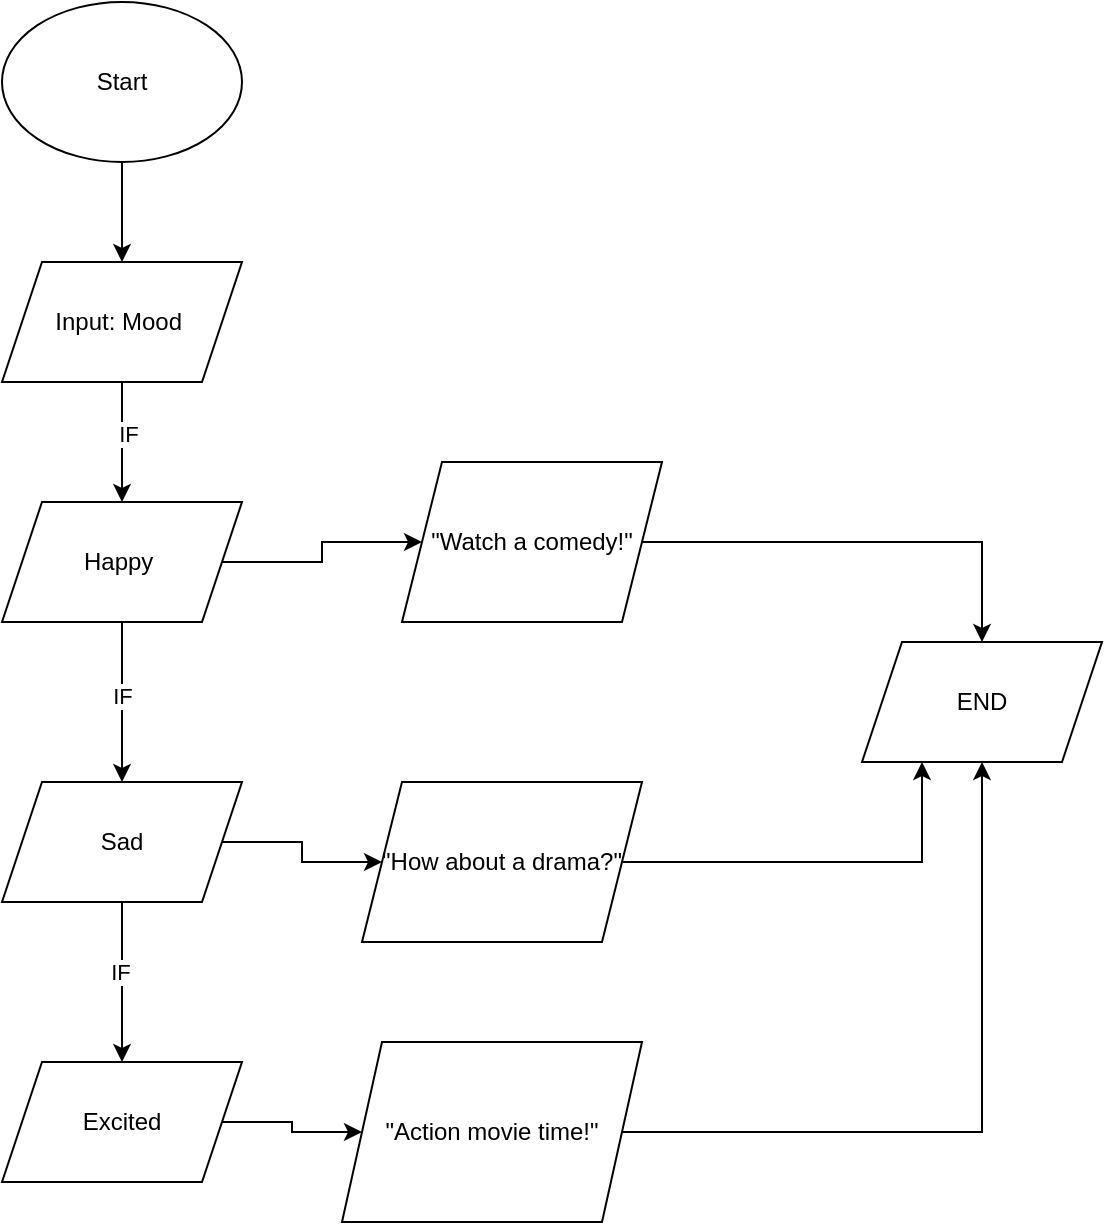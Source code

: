 <mxfile version="24.2.2" type="github" pages="2">
  <diagram name="Page-1" id="N_EurB4zn9OBiNYitLuK">
    <mxGraphModel dx="954" dy="647" grid="1" gridSize="10" guides="1" tooltips="1" connect="1" arrows="1" fold="1" page="1" pageScale="1" pageWidth="850" pageHeight="1100" math="0" shadow="0">
      <root>
        <mxCell id="0" />
        <mxCell id="1" parent="0" />
        <mxCell id="zyyTmE67ITEIO8F51qen-17" style="edgeStyle=orthogonalEdgeStyle;rounded=0;orthogonalLoop=1;jettySize=auto;html=1;exitX=0.5;exitY=1;exitDx=0;exitDy=0;entryX=0.5;entryY=0;entryDx=0;entryDy=0;" edge="1" parent="1" source="zyyTmE67ITEIO8F51qen-1" target="zyyTmE67ITEIO8F51qen-2">
          <mxGeometry relative="1" as="geometry" />
        </mxCell>
        <mxCell id="zyyTmE67ITEIO8F51qen-1" value="Start" style="ellipse;whiteSpace=wrap;html=1;" vertex="1" parent="1">
          <mxGeometry x="220" y="80" width="120" height="80" as="geometry" />
        </mxCell>
        <mxCell id="zyyTmE67ITEIO8F51qen-4" style="edgeStyle=orthogonalEdgeStyle;rounded=0;orthogonalLoop=1;jettySize=auto;html=1;" edge="1" parent="1" source="zyyTmE67ITEIO8F51qen-2" target="zyyTmE67ITEIO8F51qen-3">
          <mxGeometry relative="1" as="geometry" />
        </mxCell>
        <mxCell id="zyyTmE67ITEIO8F51qen-7" value="IF" style="edgeLabel;html=1;align=center;verticalAlign=middle;resizable=0;points=[];" vertex="1" connectable="0" parent="zyyTmE67ITEIO8F51qen-4">
          <mxGeometry x="-0.133" y="3" relative="1" as="geometry">
            <mxPoint as="offset" />
          </mxGeometry>
        </mxCell>
        <mxCell id="zyyTmE67ITEIO8F51qen-2" value="Input: Mood&amp;nbsp;" style="shape=parallelogram;perimeter=parallelogramPerimeter;whiteSpace=wrap;html=1;fixedSize=1;" vertex="1" parent="1">
          <mxGeometry x="220" y="210" width="120" height="60" as="geometry" />
        </mxCell>
        <mxCell id="zyyTmE67ITEIO8F51qen-6" value="" style="edgeStyle=orthogonalEdgeStyle;rounded=0;orthogonalLoop=1;jettySize=auto;html=1;" edge="1" parent="1" source="zyyTmE67ITEIO8F51qen-3" target="zyyTmE67ITEIO8F51qen-5">
          <mxGeometry relative="1" as="geometry" />
        </mxCell>
        <mxCell id="zyyTmE67ITEIO8F51qen-9" value="" style="edgeStyle=orthogonalEdgeStyle;rounded=0;orthogonalLoop=1;jettySize=auto;html=1;" edge="1" parent="1" source="zyyTmE67ITEIO8F51qen-3" target="zyyTmE67ITEIO8F51qen-8">
          <mxGeometry relative="1" as="geometry" />
        </mxCell>
        <mxCell id="zyyTmE67ITEIO8F51qen-10" value="IF" style="edgeLabel;html=1;align=center;verticalAlign=middle;resizable=0;points=[];" vertex="1" connectable="0" parent="zyyTmE67ITEIO8F51qen-9">
          <mxGeometry x="-0.075" relative="1" as="geometry">
            <mxPoint as="offset" />
          </mxGeometry>
        </mxCell>
        <mxCell id="zyyTmE67ITEIO8F51qen-3" value="Happy&amp;nbsp;" style="shape=parallelogram;perimeter=parallelogramPerimeter;whiteSpace=wrap;html=1;fixedSize=1;" vertex="1" parent="1">
          <mxGeometry x="220" y="330" width="120" height="60" as="geometry" />
        </mxCell>
        <mxCell id="zyyTmE67ITEIO8F51qen-20" style="edgeStyle=orthogonalEdgeStyle;rounded=0;orthogonalLoop=1;jettySize=auto;html=1;exitX=1;exitY=0.5;exitDx=0;exitDy=0;" edge="1" parent="1" source="zyyTmE67ITEIO8F51qen-5" target="zyyTmE67ITEIO8F51qen-19">
          <mxGeometry relative="1" as="geometry" />
        </mxCell>
        <mxCell id="zyyTmE67ITEIO8F51qen-5" value="&quot;Watch a comedy!&quot;" style="shape=parallelogram;perimeter=parallelogramPerimeter;whiteSpace=wrap;html=1;fixedSize=1;" vertex="1" parent="1">
          <mxGeometry x="420" y="310" width="130" height="80" as="geometry" />
        </mxCell>
        <mxCell id="zyyTmE67ITEIO8F51qen-12" value="" style="edgeStyle=orthogonalEdgeStyle;rounded=0;orthogonalLoop=1;jettySize=auto;html=1;" edge="1" parent="1" source="zyyTmE67ITEIO8F51qen-8" target="zyyTmE67ITEIO8F51qen-11">
          <mxGeometry relative="1" as="geometry" />
        </mxCell>
        <mxCell id="zyyTmE67ITEIO8F51qen-14" value="" style="edgeStyle=orthogonalEdgeStyle;rounded=0;orthogonalLoop=1;jettySize=auto;html=1;" edge="1" parent="1" source="zyyTmE67ITEIO8F51qen-8" target="zyyTmE67ITEIO8F51qen-13">
          <mxGeometry relative="1" as="geometry" />
        </mxCell>
        <mxCell id="zyyTmE67ITEIO8F51qen-18" value="IF" style="edgeLabel;html=1;align=center;verticalAlign=middle;resizable=0;points=[];" vertex="1" connectable="0" parent="zyyTmE67ITEIO8F51qen-14">
          <mxGeometry x="-0.125" y="-1" relative="1" as="geometry">
            <mxPoint as="offset" />
          </mxGeometry>
        </mxCell>
        <mxCell id="zyyTmE67ITEIO8F51qen-8" value="Sad" style="shape=parallelogram;perimeter=parallelogramPerimeter;whiteSpace=wrap;html=1;fixedSize=1;" vertex="1" parent="1">
          <mxGeometry x="220" y="470" width="120" height="60" as="geometry" />
        </mxCell>
        <mxCell id="zyyTmE67ITEIO8F51qen-21" style="edgeStyle=orthogonalEdgeStyle;rounded=0;orthogonalLoop=1;jettySize=auto;html=1;exitX=1;exitY=0.5;exitDx=0;exitDy=0;entryX=0.25;entryY=1;entryDx=0;entryDy=0;" edge="1" parent="1" source="zyyTmE67ITEIO8F51qen-11" target="zyyTmE67ITEIO8F51qen-19">
          <mxGeometry relative="1" as="geometry" />
        </mxCell>
        <mxCell id="zyyTmE67ITEIO8F51qen-11" value="&quot;How about a drama?&quot;" style="shape=parallelogram;perimeter=parallelogramPerimeter;whiteSpace=wrap;html=1;fixedSize=1;" vertex="1" parent="1">
          <mxGeometry x="400" y="470" width="140" height="80" as="geometry" />
        </mxCell>
        <mxCell id="zyyTmE67ITEIO8F51qen-16" value="" style="edgeStyle=orthogonalEdgeStyle;rounded=0;orthogonalLoop=1;jettySize=auto;html=1;" edge="1" parent="1" source="zyyTmE67ITEIO8F51qen-13" target="zyyTmE67ITEIO8F51qen-15">
          <mxGeometry relative="1" as="geometry" />
        </mxCell>
        <mxCell id="zyyTmE67ITEIO8F51qen-13" value="Excited" style="shape=parallelogram;perimeter=parallelogramPerimeter;whiteSpace=wrap;html=1;fixedSize=1;" vertex="1" parent="1">
          <mxGeometry x="220" y="610" width="120" height="60" as="geometry" />
        </mxCell>
        <mxCell id="zyyTmE67ITEIO8F51qen-22" style="edgeStyle=orthogonalEdgeStyle;rounded=0;orthogonalLoop=1;jettySize=auto;html=1;entryX=0.5;entryY=1;entryDx=0;entryDy=0;" edge="1" parent="1" source="zyyTmE67ITEIO8F51qen-15" target="zyyTmE67ITEIO8F51qen-19">
          <mxGeometry relative="1" as="geometry" />
        </mxCell>
        <mxCell id="zyyTmE67ITEIO8F51qen-15" value="&quot;Action movie time!&quot;" style="shape=parallelogram;perimeter=parallelogramPerimeter;whiteSpace=wrap;html=1;fixedSize=1;" vertex="1" parent="1">
          <mxGeometry x="390" y="600" width="150" height="90" as="geometry" />
        </mxCell>
        <mxCell id="zyyTmE67ITEIO8F51qen-19" value="END" style="shape=parallelogram;perimeter=parallelogramPerimeter;whiteSpace=wrap;html=1;fixedSize=1;" vertex="1" parent="1">
          <mxGeometry x="650" y="400" width="120" height="60" as="geometry" />
        </mxCell>
      </root>
    </mxGraphModel>
  </diagram>
  <diagram id="i51pT2ye7_nK2f-Mu4JT" name="Page-2">
    <mxGraphModel dx="1122" dy="761" grid="1" gridSize="10" guides="1" tooltips="1" connect="1" arrows="1" fold="1" page="1" pageScale="1" pageWidth="850" pageHeight="1100" math="0" shadow="0">
      <root>
        <mxCell id="0" />
        <mxCell id="1" parent="0" />
        <mxCell id="_UfzELdrDNajjixwVfs8-6" style="edgeStyle=orthogonalEdgeStyle;rounded=0;orthogonalLoop=1;jettySize=auto;html=1;entryX=0.5;entryY=0;entryDx=0;entryDy=0;" edge="1" parent="1" source="_UfzELdrDNajjixwVfs8-1" target="_UfzELdrDNajjixwVfs8-4">
          <mxGeometry relative="1" as="geometry" />
        </mxCell>
        <mxCell id="_UfzELdrDNajjixwVfs8-1" value="Input: Current Year, Birth Year&amp;nbsp;" style="shape=parallelogram;perimeter=parallelogramPerimeter;whiteSpace=wrap;html=1;fixedSize=1;rounded=1;" vertex="1" parent="1">
          <mxGeometry x="260" y="120" width="210" height="80" as="geometry" />
        </mxCell>
        <mxCell id="_UfzELdrDNajjixwVfs8-5" style="edgeStyle=orthogonalEdgeStyle;rounded=0;orthogonalLoop=1;jettySize=auto;html=1;" edge="1" parent="1" source="_UfzELdrDNajjixwVfs8-2" target="_UfzELdrDNajjixwVfs8-1">
          <mxGeometry relative="1" as="geometry" />
        </mxCell>
        <mxCell id="_UfzELdrDNajjixwVfs8-2" value="Start" style="ellipse;whiteSpace=wrap;html=1;" vertex="1" parent="1">
          <mxGeometry x="305" y="10" width="120" height="80" as="geometry" />
        </mxCell>
        <mxCell id="_UfzELdrDNajjixwVfs8-8" value="" style="edgeStyle=orthogonalEdgeStyle;rounded=0;orthogonalLoop=1;jettySize=auto;html=1;" edge="1" parent="1" source="_UfzELdrDNajjixwVfs8-4" target="_UfzELdrDNajjixwVfs8-7">
          <mxGeometry relative="1" as="geometry" />
        </mxCell>
        <mxCell id="_UfzELdrDNajjixwVfs8-40" style="edgeStyle=orthogonalEdgeStyle;rounded=0;orthogonalLoop=1;jettySize=auto;html=1;entryX=0.5;entryY=0;entryDx=0;entryDy=0;" edge="1" parent="1" source="_UfzELdrDNajjixwVfs8-4" target="_UfzELdrDNajjixwVfs8-35">
          <mxGeometry relative="1" as="geometry" />
        </mxCell>
        <mxCell id="_UfzELdrDNajjixwVfs8-41" style="edgeStyle=orthogonalEdgeStyle;rounded=0;orthogonalLoop=1;jettySize=auto;html=1;exitX=0.5;exitY=1;exitDx=0;exitDy=0;entryX=0.5;entryY=0;entryDx=0;entryDy=0;" edge="1" parent="1" source="_UfzELdrDNajjixwVfs8-4" target="_UfzELdrDNajjixwVfs8-16">
          <mxGeometry relative="1" as="geometry" />
        </mxCell>
        <mxCell id="_UfzELdrDNajjixwVfs8-4" value="Calculate: Age = Current Year- Birth Year" style="rounded=1;whiteSpace=wrap;html=1;" vertex="1" parent="1">
          <mxGeometry x="260" y="240" width="210" height="70" as="geometry" />
        </mxCell>
        <mxCell id="_UfzELdrDNajjixwVfs8-14" value="" style="edgeStyle=orthogonalEdgeStyle;rounded=0;orthogonalLoop=1;jettySize=auto;html=1;" edge="1" parent="1" source="_UfzELdrDNajjixwVfs8-7" target="_UfzELdrDNajjixwVfs8-13">
          <mxGeometry relative="1" as="geometry" />
        </mxCell>
        <mxCell id="_UfzELdrDNajjixwVfs8-7" value="0-12&amp;nbsp;" style="shape=parallelogram;perimeter=parallelogramPerimeter;whiteSpace=wrap;html=1;fixedSize=1;rounded=1;" vertex="1" parent="1">
          <mxGeometry x="20" y="360" width="120" height="60" as="geometry" />
        </mxCell>
        <mxCell id="_UfzELdrDNajjixwVfs8-45" style="edgeStyle=orthogonalEdgeStyle;rounded=0;orthogonalLoop=1;jettySize=auto;html=1;exitX=0.5;exitY=1;exitDx=0;exitDy=0;entryX=0;entryY=0.5;entryDx=0;entryDy=0;" edge="1" parent="1" source="_UfzELdrDNajjixwVfs8-13" target="_UfzELdrDNajjixwVfs8-44">
          <mxGeometry relative="1" as="geometry" />
        </mxCell>
        <mxCell id="_UfzELdrDNajjixwVfs8-13" value="Display: &quot;Still a kiddo!&quot;" style="shape=parallelogram;perimeter=parallelogramPerimeter;whiteSpace=wrap;html=1;fixedSize=1;rounded=1;" vertex="1" parent="1">
          <mxGeometry x="10" y="450" width="160" height="70" as="geometry" />
        </mxCell>
        <mxCell id="_UfzELdrDNajjixwVfs8-18" value="" style="edgeStyle=orthogonalEdgeStyle;rounded=0;orthogonalLoop=1;jettySize=auto;html=1;" edge="1" parent="1" source="_UfzELdrDNajjixwVfs8-16" target="_UfzELdrDNajjixwVfs8-17">
          <mxGeometry relative="1" as="geometry" />
        </mxCell>
        <mxCell id="_UfzELdrDNajjixwVfs8-16" value="13-19" style="shape=parallelogram;perimeter=parallelogramPerimeter;whiteSpace=wrap;html=1;fixedSize=1;rounded=1;" vertex="1" parent="1">
          <mxGeometry x="185" y="350" width="120" height="60" as="geometry" />
        </mxCell>
        <mxCell id="_UfzELdrDNajjixwVfs8-46" style="edgeStyle=orthogonalEdgeStyle;rounded=0;orthogonalLoop=1;jettySize=auto;html=1;entryX=0;entryY=0.5;entryDx=0;entryDy=0;" edge="1" parent="1" source="_UfzELdrDNajjixwVfs8-17" target="_UfzELdrDNajjixwVfs8-44">
          <mxGeometry relative="1" as="geometry" />
        </mxCell>
        <mxCell id="_UfzELdrDNajjixwVfs8-17" value="Display&quot; Teen age vibes!&quot;&amp;nbsp;" style="shape=parallelogram;perimeter=parallelogramPerimeter;whiteSpace=wrap;html=1;fixedSize=1;rounded=1;" vertex="1" parent="1">
          <mxGeometry x="135" y="530" width="170" height="70" as="geometry" />
        </mxCell>
        <mxCell id="_UfzELdrDNajjixwVfs8-25" value="" style="edgeStyle=orthogonalEdgeStyle;rounded=0;orthogonalLoop=1;jettySize=auto;html=1;" edge="1" parent="1" source="_UfzELdrDNajjixwVfs8-21" target="_UfzELdrDNajjixwVfs8-24">
          <mxGeometry relative="1" as="geometry" />
        </mxCell>
        <mxCell id="_UfzELdrDNajjixwVfs8-47" style="edgeStyle=orthogonalEdgeStyle;rounded=0;orthogonalLoop=1;jettySize=auto;html=1;" edge="1" parent="1" source="_UfzELdrDNajjixwVfs8-24" target="_UfzELdrDNajjixwVfs8-44">
          <mxGeometry relative="1" as="geometry" />
        </mxCell>
        <mxCell id="_UfzELdrDNajjixwVfs8-24" value="Display &quot;In the prime of your youth!&quot;" style="shape=parallelogram;perimeter=parallelogramPerimeter;whiteSpace=wrap;html=1;fixedSize=1;rounded=1;" vertex="1" parent="1">
          <mxGeometry x="310" y="445" width="180" height="80" as="geometry" />
        </mxCell>
        <mxCell id="_UfzELdrDNajjixwVfs8-34" value="" style="edgeStyle=orthogonalEdgeStyle;rounded=0;orthogonalLoop=1;jettySize=auto;html=1;" edge="1" parent="1" source="_UfzELdrDNajjixwVfs8-27" target="_UfzELdrDNajjixwVfs8-33">
          <mxGeometry relative="1" as="geometry" />
        </mxCell>
        <mxCell id="_UfzELdrDNajjixwVfs8-36" value="" style="edgeStyle=orthogonalEdgeStyle;rounded=0;orthogonalLoop=1;jettySize=auto;html=1;" edge="1" parent="1" source="_UfzELdrDNajjixwVfs8-27" target="_UfzELdrDNajjixwVfs8-35">
          <mxGeometry relative="1" as="geometry" />
        </mxCell>
        <mxCell id="_UfzELdrDNajjixwVfs8-27" value="30-50" style="shape=parallelogram;perimeter=parallelogramPerimeter;whiteSpace=wrap;html=1;fixedSize=1;rounded=1;" vertex="1" parent="1">
          <mxGeometry x="510" y="340" width="120" height="60" as="geometry" />
        </mxCell>
        <mxCell id="_UfzELdrDNajjixwVfs8-48" style="edgeStyle=orthogonalEdgeStyle;rounded=0;orthogonalLoop=1;jettySize=auto;html=1;entryX=0.5;entryY=0;entryDx=0;entryDy=0;" edge="1" parent="1" source="_UfzELdrDNajjixwVfs8-33" target="_UfzELdrDNajjixwVfs8-44">
          <mxGeometry relative="1" as="geometry" />
        </mxCell>
        <mxCell id="_UfzELdrDNajjixwVfs8-33" value="Display &quot;Aged like fine wine!&quot;" style="shape=parallelogram;perimeter=parallelogramPerimeter;whiteSpace=wrap;html=1;fixedSize=1;rounded=1;" vertex="1" parent="1">
          <mxGeometry x="460" y="530" width="180" height="80" as="geometry" />
        </mxCell>
        <mxCell id="_UfzELdrDNajjixwVfs8-43" value="" style="edgeStyle=orthogonalEdgeStyle;rounded=0;orthogonalLoop=1;jettySize=auto;html=1;" edge="1" parent="1" source="_UfzELdrDNajjixwVfs8-35" target="_UfzELdrDNajjixwVfs8-42">
          <mxGeometry relative="1" as="geometry" />
        </mxCell>
        <mxCell id="_UfzELdrDNajjixwVfs8-35" value="50 +" style="shape=parallelogram;perimeter=parallelogramPerimeter;whiteSpace=wrap;html=1;fixedSize=1;rounded=1;" vertex="1" parent="1">
          <mxGeometry x="680" y="340" width="120" height="60" as="geometry" />
        </mxCell>
        <mxCell id="_UfzELdrDNajjixwVfs8-37" value="" style="edgeStyle=orthogonalEdgeStyle;rounded=0;orthogonalLoop=1;jettySize=auto;html=1;exitX=0.5;exitY=1;exitDx=0;exitDy=0;" edge="1" parent="1" source="_UfzELdrDNajjixwVfs8-4" target="_UfzELdrDNajjixwVfs8-21">
          <mxGeometry relative="1" as="geometry">
            <mxPoint x="365" y="310" as="sourcePoint" />
            <mxPoint x="760" y="440" as="targetPoint" />
          </mxGeometry>
        </mxCell>
        <mxCell id="_UfzELdrDNajjixwVfs8-21" value="20-29&amp;nbsp;" style="shape=parallelogram;perimeter=parallelogramPerimeter;whiteSpace=wrap;html=1;fixedSize=1;rounded=1;" vertex="1" parent="1">
          <mxGeometry x="350" y="350" width="120" height="60" as="geometry" />
        </mxCell>
        <mxCell id="_UfzELdrDNajjixwVfs8-39" style="edgeStyle=orthogonalEdgeStyle;rounded=0;orthogonalLoop=1;jettySize=auto;html=1;entryX=0.576;entryY=-0.075;entryDx=0;entryDy=0;entryPerimeter=0;" edge="1" parent="1" source="_UfzELdrDNajjixwVfs8-4" target="_UfzELdrDNajjixwVfs8-27">
          <mxGeometry relative="1" as="geometry" />
        </mxCell>
        <mxCell id="_UfzELdrDNajjixwVfs8-49" style="edgeStyle=orthogonalEdgeStyle;rounded=0;orthogonalLoop=1;jettySize=auto;html=1;entryX=1;entryY=0.5;entryDx=0;entryDy=0;" edge="1" parent="1" source="_UfzELdrDNajjixwVfs8-42" target="_UfzELdrDNajjixwVfs8-44">
          <mxGeometry relative="1" as="geometry">
            <Array as="points">
              <mxPoint x="730" y="730" />
            </Array>
          </mxGeometry>
        </mxCell>
        <mxCell id="_UfzELdrDNajjixwVfs8-42" value="Display : Golden years are golden!&quot;" style="shape=parallelogram;perimeter=parallelogramPerimeter;whiteSpace=wrap;html=1;fixedSize=1;rounded=1;" vertex="1" parent="1">
          <mxGeometry x="650" y="430" width="170" height="90" as="geometry" />
        </mxCell>
        <mxCell id="_UfzELdrDNajjixwVfs8-44" value="END" style="ellipse;whiteSpace=wrap;html=1;" vertex="1" parent="1">
          <mxGeometry x="365" y="690" width="120" height="80" as="geometry" />
        </mxCell>
      </root>
    </mxGraphModel>
  </diagram>
</mxfile>
